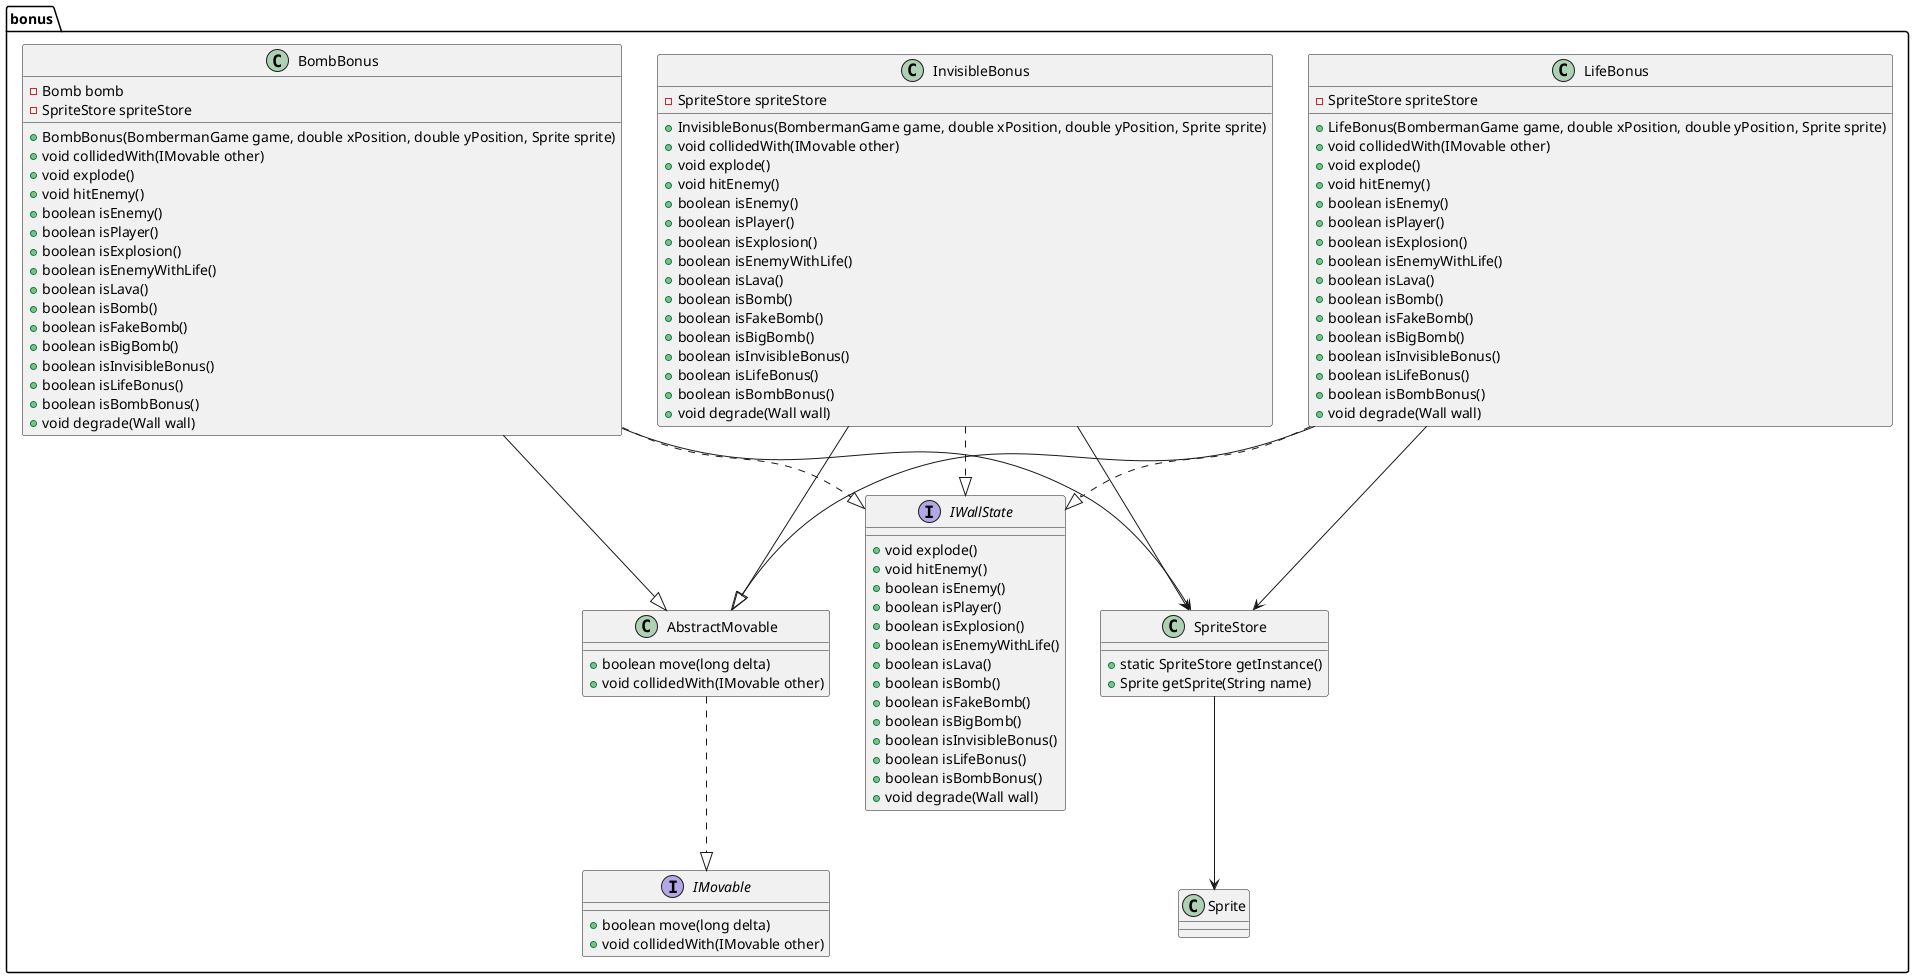 @startuml
package bonus {
    class BombBonus  {
        - Bomb bomb
        - SpriteStore spriteStore
        + BombBonus(BombermanGame game, double xPosition, double yPosition, Sprite sprite)
        + void collidedWith(IMovable other)
        + void explode()
        + void hitEnemy()
        + boolean isEnemy()
        + boolean isPlayer()
        + boolean isExplosion()
        + boolean isEnemyWithLife()
        + boolean isLava()
        + boolean isBomb()
        + boolean isFakeBomb()
        + boolean isBigBomb()
        + boolean isInvisibleBonus()
        + boolean isLifeBonus()
        + boolean isBombBonus()
        + void degrade(Wall wall)
    }

    class LifeBonus  {
        - SpriteStore spriteStore
        + LifeBonus(BombermanGame game, double xPosition, double yPosition, Sprite sprite)
        + void collidedWith(IMovable other)
        + void explode()
        + void hitEnemy()
        + boolean isEnemy()
        + boolean isPlayer()
        + boolean isExplosion()
        + boolean isEnemyWithLife()
        + boolean isLava()
        + boolean isBomb()
        + boolean isFakeBomb()
        + boolean isBigBomb()
        + boolean isInvisibleBonus()
        + boolean isLifeBonus()
        + boolean isBombBonus()
        + void degrade(Wall wall)
    }

    class InvisibleBonus {
        - SpriteStore spriteStore
        + InvisibleBonus(BombermanGame game, double xPosition, double yPosition, Sprite sprite)
        + void collidedWith(IMovable other)
        + void explode()
        + void hitEnemy()
        + boolean isEnemy()
        + boolean isPlayer()
        + boolean isExplosion()
        + boolean isEnemyWithLife()
        + boolean isLava()
        + boolean isBomb()
        + boolean isFakeBomb()
        + boolean isBigBomb()
        + boolean isInvisibleBonus()
        + boolean isLifeBonus()
        + boolean isBombBonus()
        + void degrade(Wall wall)
    }

    interface IWallState {
        + void explode()
        + void hitEnemy()
        + boolean isEnemy()
        + boolean isPlayer()
        + boolean isExplosion()
        + boolean isEnemyWithLife()
        + boolean isLava()
        + boolean isBomb()
        + boolean isFakeBomb()
        + boolean isBigBomb()
        + boolean isInvisibleBonus()
        + boolean isLifeBonus()
        + boolean isBombBonus()
        + void degrade(Wall wall)
    }

    class AbstractMovable {
        + boolean move(long delta)
        + void collidedWith(IMovable other)
    }

    interface IMovable {
        + boolean move(long delta)
        + void collidedWith(IMovable other)
    }
    
    class SpriteStore {
        + static SpriteStore getInstance()
        + Sprite getSprite(String name)
    }

    class Sprite {
    }
}

BombBonus --|> AbstractMovable
LifeBonus --|> AbstractMovable
InvisibleBonus --|> AbstractMovable
BombBonus ..|> IWallState
LifeBonus ..|> IWallState
InvisibleBonus ..|> IWallState
AbstractMovable ..|> IMovable
SpriteStore --> Sprite
InvisibleBonus --> SpriteStore
LifeBonus --> SpriteStore
BombBonus --> SpriteStore
@enduml